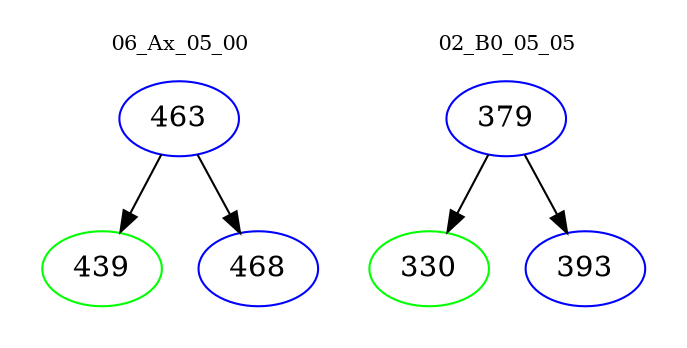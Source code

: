 digraph{
subgraph cluster_0 {
color = white
label = "06_Ax_05_00";
fontsize=10;
T0_463 [label="463", color="blue"]
T0_463 -> T0_439 [color="black"]
T0_439 [label="439", color="green"]
T0_463 -> T0_468 [color="black"]
T0_468 [label="468", color="blue"]
}
subgraph cluster_1 {
color = white
label = "02_B0_05_05";
fontsize=10;
T1_379 [label="379", color="blue"]
T1_379 -> T1_330 [color="black"]
T1_330 [label="330", color="green"]
T1_379 -> T1_393 [color="black"]
T1_393 [label="393", color="blue"]
}
}
